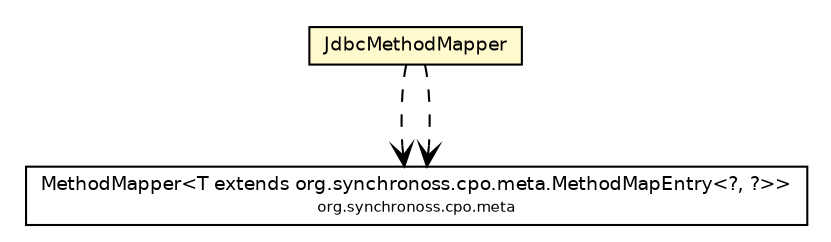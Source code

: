#!/usr/local/bin/dot
#
# Class diagram 
# Generated by UmlGraph version 4.6 (http://www.spinellis.gr/sw/umlgraph)
#

digraph G {
	edge [fontname="Helvetica",fontsize=10,labelfontname="Helvetica",labelfontsize=10];
	node [fontname="Helvetica",fontsize=10,shape=plaintext];
	// org.synchronoss.cpo.meta.MethodMapper<T extends org.synchronoss.cpo.meta.MethodMapEntry<?, ?>>
	c36661 [label=<<table border="0" cellborder="1" cellspacing="0" cellpadding="2" port="p" href="../../meta/MethodMapper.html">
		<tr><td><table border="0" cellspacing="0" cellpadding="1">
			<tr><td> MethodMapper&lt;T extends org.synchronoss.cpo.meta.MethodMapEntry&lt;?, ?&gt;&gt; </td></tr>
			<tr><td><font point-size="7.0"> org.synchronoss.cpo.meta </font></td></tr>
		</table></td></tr>
		</table>>, fontname="Helvetica", fontcolor="black", fontsize=9.0];
	// org.synchronoss.cpo.jdbc.meta.JdbcMethodMapper
	c36754 [label=<<table border="0" cellborder="1" cellspacing="0" cellpadding="2" port="p" bgcolor="lemonChiffon" href="./JdbcMethodMapper.html">
		<tr><td><table border="0" cellspacing="0" cellpadding="1">
			<tr><td> JdbcMethodMapper </td></tr>
		</table></td></tr>
		</table>>, fontname="Helvetica", fontcolor="black", fontsize=9.0];
	// org.synchronoss.cpo.jdbc.meta.JdbcMethodMapper DEPEND org.synchronoss.cpo.meta.MethodMapper<T extends org.synchronoss.cpo.meta.MethodMapEntry<?, ?>>
	c36754:p -> c36661:p [taillabel="", label="", headlabel="", fontname="Helvetica", fontcolor="black", fontsize=10.0, color="black", arrowhead=open, style=dashed];
	// org.synchronoss.cpo.jdbc.meta.JdbcMethodMapper DEPEND org.synchronoss.cpo.meta.MethodMapper<T extends org.synchronoss.cpo.meta.MethodMapEntry<?, ?>>
	c36754:p -> c36661:p [taillabel="", label="", headlabel="", fontname="Helvetica", fontcolor="black", fontsize=10.0, color="black", arrowhead=open, style=dashed];
}

